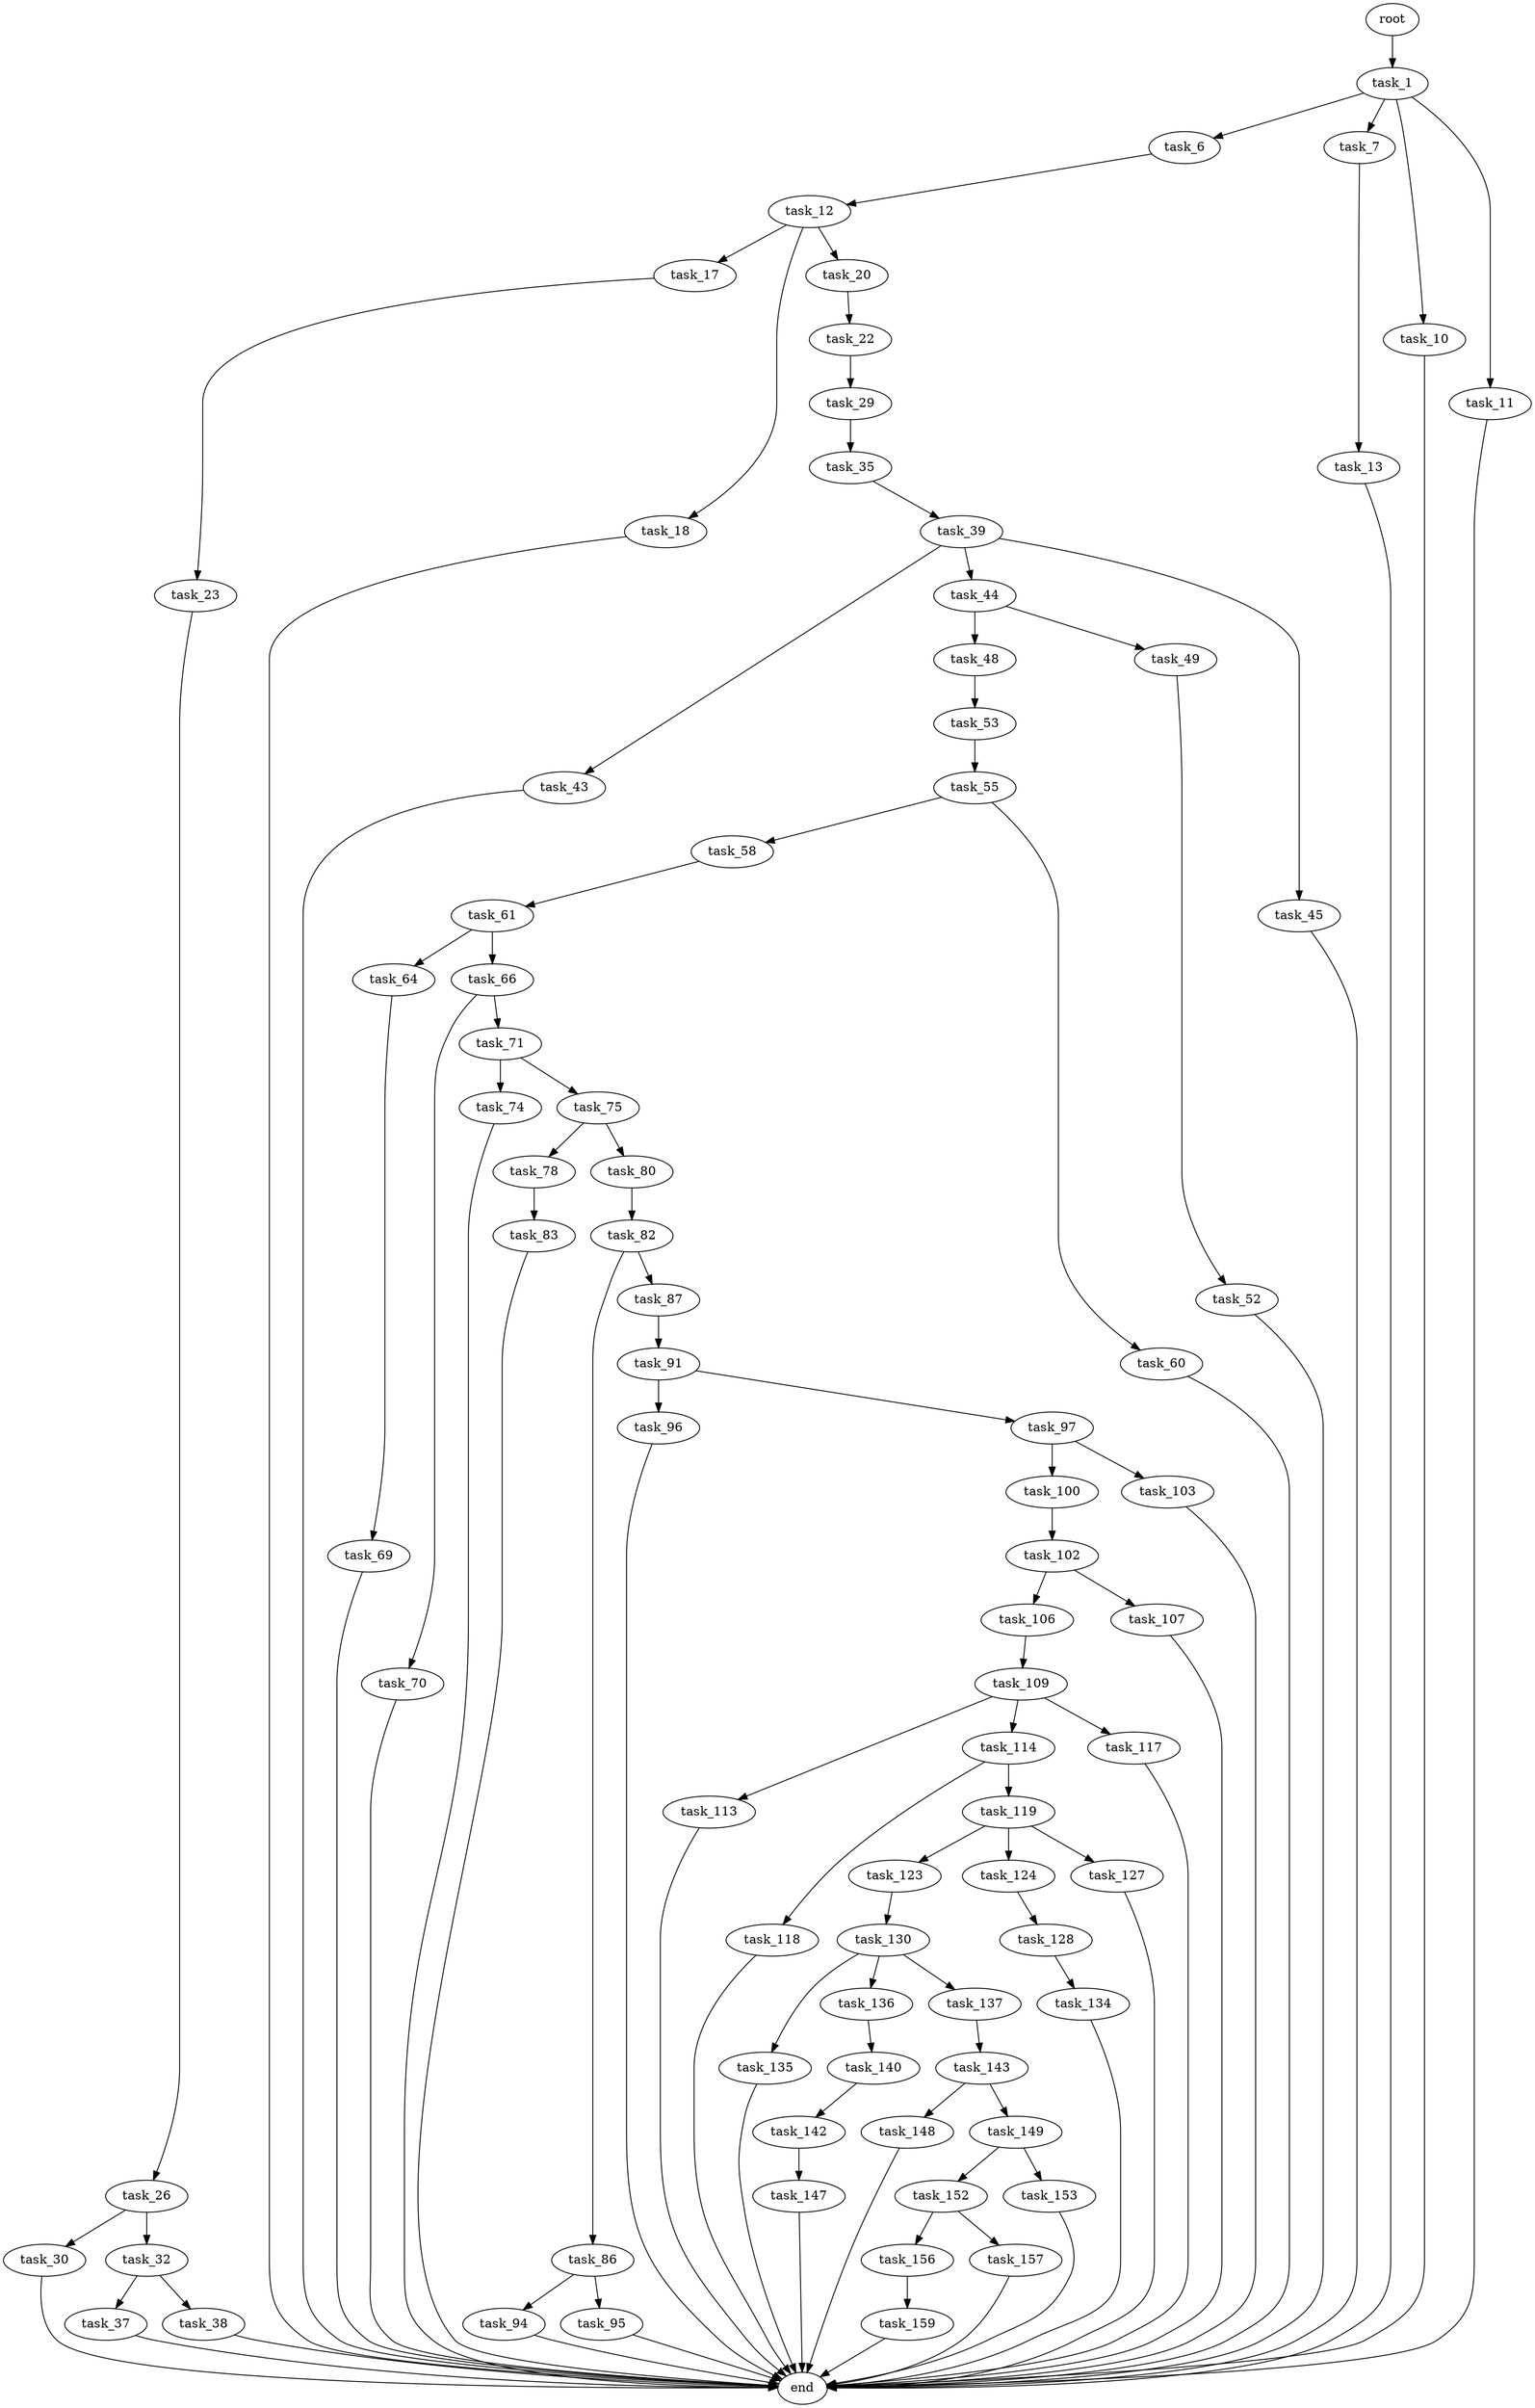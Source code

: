 digraph G {
  root [size="0.000000"];
  task_1 [size="1073741824000.000000"];
  task_6 [size="9169230072.000000"];
  task_7 [size="549755813888.000000"];
  task_10 [size="12013311903.000000"];
  task_11 [size="682395553384.000000"];
  task_12 [size="6141773707.000000"];
  task_13 [size="26840123969.000000"];
  task_17 [size="43137756502.000000"];
  task_18 [size="68719476736.000000"];
  task_20 [size="75688660600.000000"];
  task_22 [size="717083228932.000000"];
  task_23 [size="231928233984.000000"];
  task_26 [size="225035662995.000000"];
  task_29 [size="432251852649.000000"];
  task_30 [size="2967972246.000000"];
  task_32 [size="2438453036.000000"];
  task_35 [size="549755813888.000000"];
  task_37 [size="93470480245.000000"];
  task_38 [size="241730361503.000000"];
  task_39 [size="504935060655.000000"];
  task_43 [size="6127688954.000000"];
  task_44 [size="20663508728.000000"];
  task_45 [size="549755813888.000000"];
  task_48 [size="77753192427.000000"];
  task_49 [size="272404191.000000"];
  task_52 [size="398387869806.000000"];
  task_53 [size="33301173845.000000"];
  task_55 [size="3438932331.000000"];
  task_58 [size="19777127715.000000"];
  task_60 [size="7062073913.000000"];
  task_61 [size="1968337672.000000"];
  task_64 [size="28991029248.000000"];
  task_66 [size="9278175625.000000"];
  task_69 [size="8589934592.000000"];
  task_70 [size="834583203714.000000"];
  task_71 [size="68719476736.000000"];
  task_74 [size="477190081124.000000"];
  task_75 [size="1389584567121.000000"];
  task_78 [size="679465114.000000"];
  task_80 [size="2061499836.000000"];
  task_82 [size="368293445632.000000"];
  task_83 [size="232506585129.000000"];
  task_86 [size="86701925412.000000"];
  task_87 [size="134217728000.000000"];
  task_91 [size="1229568516.000000"];
  task_94 [size="4582443272.000000"];
  task_95 [size="135547090298.000000"];
  task_96 [size="32741126917.000000"];
  task_97 [size="741874650913.000000"];
  task_100 [size="470419699.000000"];
  task_102 [size="718558710990.000000"];
  task_103 [size="782757789696.000000"];
  task_106 [size="14863906483.000000"];
  task_107 [size="650799415221.000000"];
  task_109 [size="399138196053.000000"];
  task_113 [size="26524450980.000000"];
  task_114 [size="5284983407.000000"];
  task_117 [size="138116496361.000000"];
  task_118 [size="297769126758.000000"];
  task_119 [size="14542706409.000000"];
  task_123 [size="208842728781.000000"];
  task_124 [size="133048490649.000000"];
  task_127 [size="231928233984.000000"];
  task_128 [size="16000340216.000000"];
  task_130 [size="28991029248.000000"];
  task_134 [size="368293445632.000000"];
  task_135 [size="3107228290.000000"];
  task_136 [size="202463663271.000000"];
  task_137 [size="8295511350.000000"];
  task_140 [size="28991029248.000000"];
  task_142 [size="2907022723.000000"];
  task_143 [size="15699378753.000000"];
  task_147 [size="57554105700.000000"];
  task_148 [size="114099156204.000000"];
  task_149 [size="25905065213.000000"];
  task_152 [size="32233636453.000000"];
  task_153 [size="231928233984.000000"];
  task_156 [size="368293445632.000000"];
  task_157 [size="4655309739.000000"];
  task_159 [size="1073741824000.000000"];
  end [size="0.000000"];

  root -> task_1 [size="1.000000"];
  task_1 -> task_6 [size="838860800.000000"];
  task_1 -> task_7 [size="838860800.000000"];
  task_1 -> task_10 [size="838860800.000000"];
  task_1 -> task_11 [size="838860800.000000"];
  task_6 -> task_12 [size="209715200.000000"];
  task_7 -> task_13 [size="536870912.000000"];
  task_10 -> end [size="1.000000"];
  task_11 -> end [size="1.000000"];
  task_12 -> task_17 [size="301989888.000000"];
  task_12 -> task_18 [size="301989888.000000"];
  task_12 -> task_20 [size="301989888.000000"];
  task_13 -> end [size="1.000000"];
  task_17 -> task_23 [size="33554432.000000"];
  task_18 -> end [size="1.000000"];
  task_20 -> task_22 [size="75497472.000000"];
  task_22 -> task_29 [size="536870912.000000"];
  task_23 -> task_26 [size="301989888.000000"];
  task_26 -> task_30 [size="301989888.000000"];
  task_26 -> task_32 [size="301989888.000000"];
  task_29 -> task_35 [size="838860800.000000"];
  task_30 -> end [size="1.000000"];
  task_32 -> task_37 [size="75497472.000000"];
  task_32 -> task_38 [size="75497472.000000"];
  task_35 -> task_39 [size="536870912.000000"];
  task_37 -> end [size="1.000000"];
  task_38 -> end [size="1.000000"];
  task_39 -> task_43 [size="411041792.000000"];
  task_39 -> task_44 [size="411041792.000000"];
  task_39 -> task_45 [size="411041792.000000"];
  task_43 -> end [size="1.000000"];
  task_44 -> task_48 [size="536870912.000000"];
  task_44 -> task_49 [size="536870912.000000"];
  task_45 -> end [size="1.000000"];
  task_48 -> task_53 [size="75497472.000000"];
  task_49 -> task_52 [size="33554432.000000"];
  task_52 -> end [size="1.000000"];
  task_53 -> task_55 [size="679477248.000000"];
  task_55 -> task_58 [size="301989888.000000"];
  task_55 -> task_60 [size="301989888.000000"];
  task_58 -> task_61 [size="33554432.000000"];
  task_60 -> end [size="1.000000"];
  task_61 -> task_64 [size="75497472.000000"];
  task_61 -> task_66 [size="75497472.000000"];
  task_64 -> task_69 [size="75497472.000000"];
  task_66 -> task_70 [size="679477248.000000"];
  task_66 -> task_71 [size="679477248.000000"];
  task_69 -> end [size="1.000000"];
  task_70 -> end [size="1.000000"];
  task_71 -> task_74 [size="134217728.000000"];
  task_71 -> task_75 [size="134217728.000000"];
  task_74 -> end [size="1.000000"];
  task_75 -> task_78 [size="838860800.000000"];
  task_75 -> task_80 [size="838860800.000000"];
  task_78 -> task_83 [size="33554432.000000"];
  task_80 -> task_82 [size="33554432.000000"];
  task_82 -> task_86 [size="411041792.000000"];
  task_82 -> task_87 [size="411041792.000000"];
  task_83 -> end [size="1.000000"];
  task_86 -> task_94 [size="301989888.000000"];
  task_86 -> task_95 [size="301989888.000000"];
  task_87 -> task_91 [size="209715200.000000"];
  task_91 -> task_96 [size="33554432.000000"];
  task_91 -> task_97 [size="33554432.000000"];
  task_94 -> end [size="1.000000"];
  task_95 -> end [size="1.000000"];
  task_96 -> end [size="1.000000"];
  task_97 -> task_100 [size="536870912.000000"];
  task_97 -> task_103 [size="536870912.000000"];
  task_100 -> task_102 [size="33554432.000000"];
  task_102 -> task_106 [size="838860800.000000"];
  task_102 -> task_107 [size="838860800.000000"];
  task_103 -> end [size="1.000000"];
  task_106 -> task_109 [size="301989888.000000"];
  task_107 -> end [size="1.000000"];
  task_109 -> task_113 [size="536870912.000000"];
  task_109 -> task_114 [size="536870912.000000"];
  task_109 -> task_117 [size="536870912.000000"];
  task_113 -> end [size="1.000000"];
  task_114 -> task_118 [size="134217728.000000"];
  task_114 -> task_119 [size="134217728.000000"];
  task_117 -> end [size="1.000000"];
  task_118 -> end [size="1.000000"];
  task_119 -> task_123 [size="411041792.000000"];
  task_119 -> task_124 [size="411041792.000000"];
  task_119 -> task_127 [size="411041792.000000"];
  task_123 -> task_130 [size="838860800.000000"];
  task_124 -> task_128 [size="301989888.000000"];
  task_127 -> end [size="1.000000"];
  task_128 -> task_134 [size="33554432.000000"];
  task_130 -> task_135 [size="75497472.000000"];
  task_130 -> task_136 [size="75497472.000000"];
  task_130 -> task_137 [size="75497472.000000"];
  task_134 -> end [size="1.000000"];
  task_135 -> end [size="1.000000"];
  task_136 -> task_140 [size="209715200.000000"];
  task_137 -> task_143 [size="209715200.000000"];
  task_140 -> task_142 [size="75497472.000000"];
  task_142 -> task_147 [size="301989888.000000"];
  task_143 -> task_148 [size="411041792.000000"];
  task_143 -> task_149 [size="411041792.000000"];
  task_147 -> end [size="1.000000"];
  task_148 -> end [size="1.000000"];
  task_149 -> task_152 [size="838860800.000000"];
  task_149 -> task_153 [size="838860800.000000"];
  task_152 -> task_156 [size="838860800.000000"];
  task_152 -> task_157 [size="838860800.000000"];
  task_153 -> end [size="1.000000"];
  task_156 -> task_159 [size="411041792.000000"];
  task_157 -> end [size="1.000000"];
  task_159 -> end [size="1.000000"];
}
